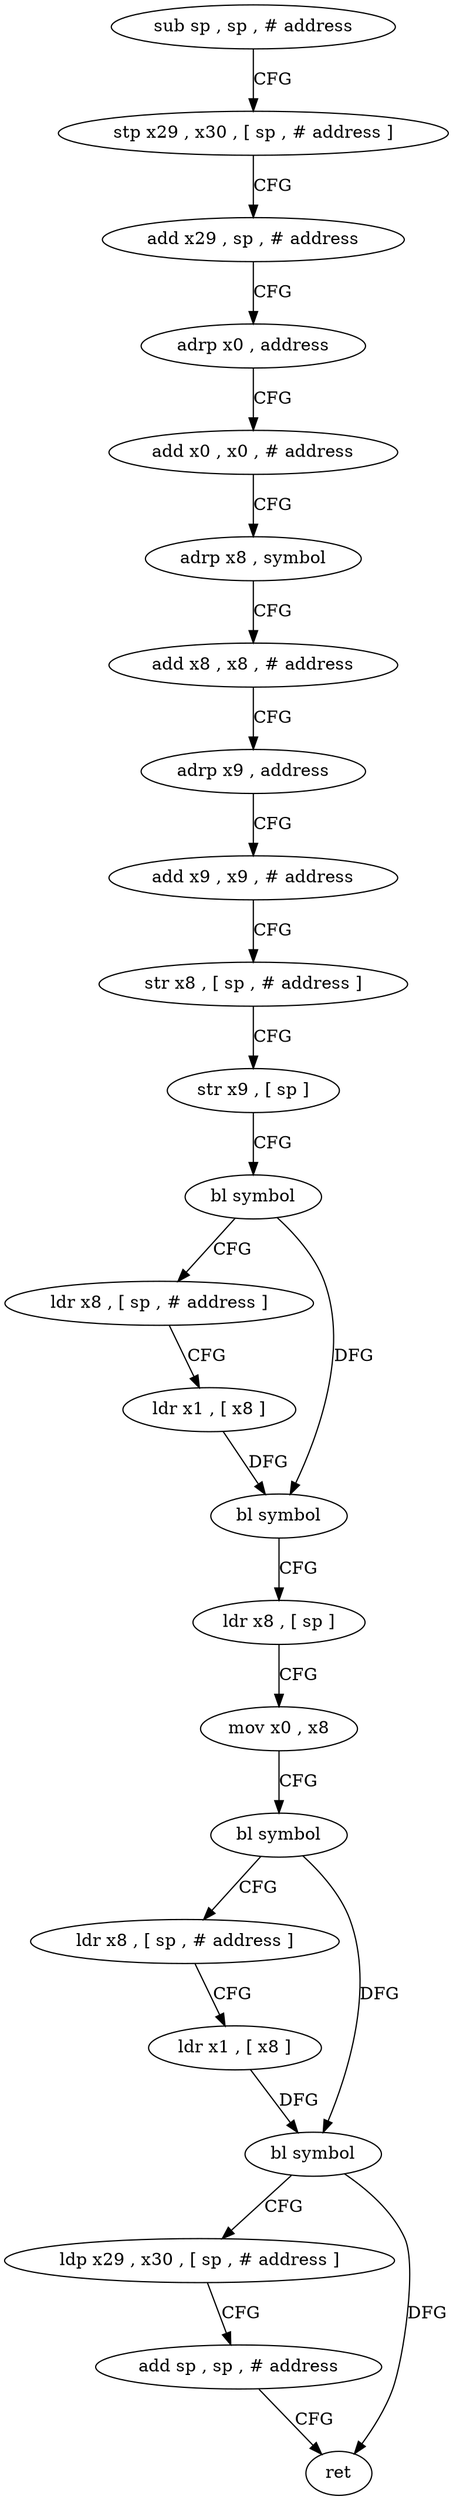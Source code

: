 digraph "func" {
"4205348" [label = "sub sp , sp , # address" ]
"4205352" [label = "stp x29 , x30 , [ sp , # address ]" ]
"4205356" [label = "add x29 , sp , # address" ]
"4205360" [label = "adrp x0 , address" ]
"4205364" [label = "add x0 , x0 , # address" ]
"4205368" [label = "adrp x8 , symbol" ]
"4205372" [label = "add x8 , x8 , # address" ]
"4205376" [label = "adrp x9 , address" ]
"4205380" [label = "add x9 , x9 , # address" ]
"4205384" [label = "str x8 , [ sp , # address ]" ]
"4205388" [label = "str x9 , [ sp ]" ]
"4205392" [label = "bl symbol" ]
"4205396" [label = "ldr x8 , [ sp , # address ]" ]
"4205400" [label = "ldr x1 , [ x8 ]" ]
"4205404" [label = "bl symbol" ]
"4205408" [label = "ldr x8 , [ sp ]" ]
"4205412" [label = "mov x0 , x8" ]
"4205416" [label = "bl symbol" ]
"4205420" [label = "ldr x8 , [ sp , # address ]" ]
"4205424" [label = "ldr x1 , [ x8 ]" ]
"4205428" [label = "bl symbol" ]
"4205432" [label = "ldp x29 , x30 , [ sp , # address ]" ]
"4205436" [label = "add sp , sp , # address" ]
"4205440" [label = "ret" ]
"4205348" -> "4205352" [ label = "CFG" ]
"4205352" -> "4205356" [ label = "CFG" ]
"4205356" -> "4205360" [ label = "CFG" ]
"4205360" -> "4205364" [ label = "CFG" ]
"4205364" -> "4205368" [ label = "CFG" ]
"4205368" -> "4205372" [ label = "CFG" ]
"4205372" -> "4205376" [ label = "CFG" ]
"4205376" -> "4205380" [ label = "CFG" ]
"4205380" -> "4205384" [ label = "CFG" ]
"4205384" -> "4205388" [ label = "CFG" ]
"4205388" -> "4205392" [ label = "CFG" ]
"4205392" -> "4205396" [ label = "CFG" ]
"4205392" -> "4205404" [ label = "DFG" ]
"4205396" -> "4205400" [ label = "CFG" ]
"4205400" -> "4205404" [ label = "DFG" ]
"4205404" -> "4205408" [ label = "CFG" ]
"4205408" -> "4205412" [ label = "CFG" ]
"4205412" -> "4205416" [ label = "CFG" ]
"4205416" -> "4205420" [ label = "CFG" ]
"4205416" -> "4205428" [ label = "DFG" ]
"4205420" -> "4205424" [ label = "CFG" ]
"4205424" -> "4205428" [ label = "DFG" ]
"4205428" -> "4205432" [ label = "CFG" ]
"4205428" -> "4205440" [ label = "DFG" ]
"4205432" -> "4205436" [ label = "CFG" ]
"4205436" -> "4205440" [ label = "CFG" ]
}
